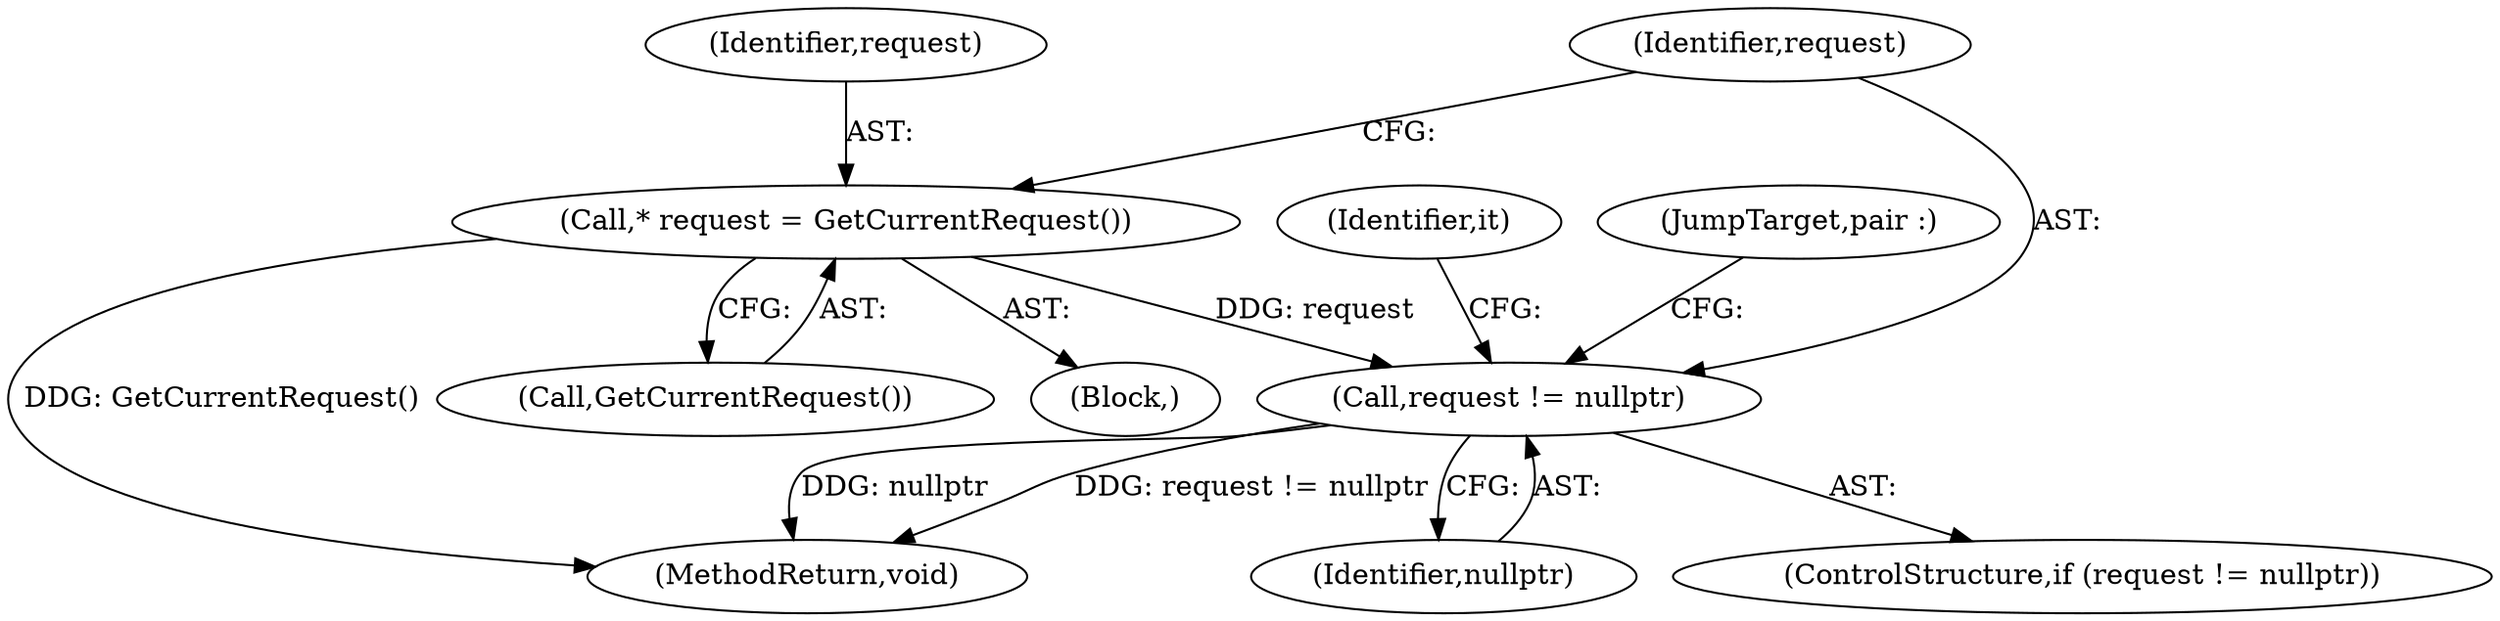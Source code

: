 digraph "0_Chrome_fa76a9f7ef6a028f83f97c181b150ecfd2b13be1_4@pointer" {
"1000104" [label="(Call,* request = GetCurrentRequest())"];
"1000108" [label="(Call,request != nullptr)"];
"1000107" [label="(ControlStructure,if (request != nullptr))"];
"1000114" [label="(Identifier,it)"];
"1000104" [label="(Call,* request = GetCurrentRequest())"];
"1000193" [label="(MethodReturn,void)"];
"1000143" [label="(JumpTarget,pair :)"];
"1000105" [label="(Identifier,request)"];
"1000110" [label="(Identifier,nullptr)"];
"1000102" [label="(Block,)"];
"1000108" [label="(Call,request != nullptr)"];
"1000109" [label="(Identifier,request)"];
"1000106" [label="(Call,GetCurrentRequest())"];
"1000104" -> "1000102"  [label="AST: "];
"1000104" -> "1000106"  [label="CFG: "];
"1000105" -> "1000104"  [label="AST: "];
"1000106" -> "1000104"  [label="AST: "];
"1000109" -> "1000104"  [label="CFG: "];
"1000104" -> "1000193"  [label="DDG: GetCurrentRequest()"];
"1000104" -> "1000108"  [label="DDG: request"];
"1000108" -> "1000107"  [label="AST: "];
"1000108" -> "1000110"  [label="CFG: "];
"1000109" -> "1000108"  [label="AST: "];
"1000110" -> "1000108"  [label="AST: "];
"1000114" -> "1000108"  [label="CFG: "];
"1000143" -> "1000108"  [label="CFG: "];
"1000108" -> "1000193"  [label="DDG: request != nullptr"];
"1000108" -> "1000193"  [label="DDG: nullptr"];
}
